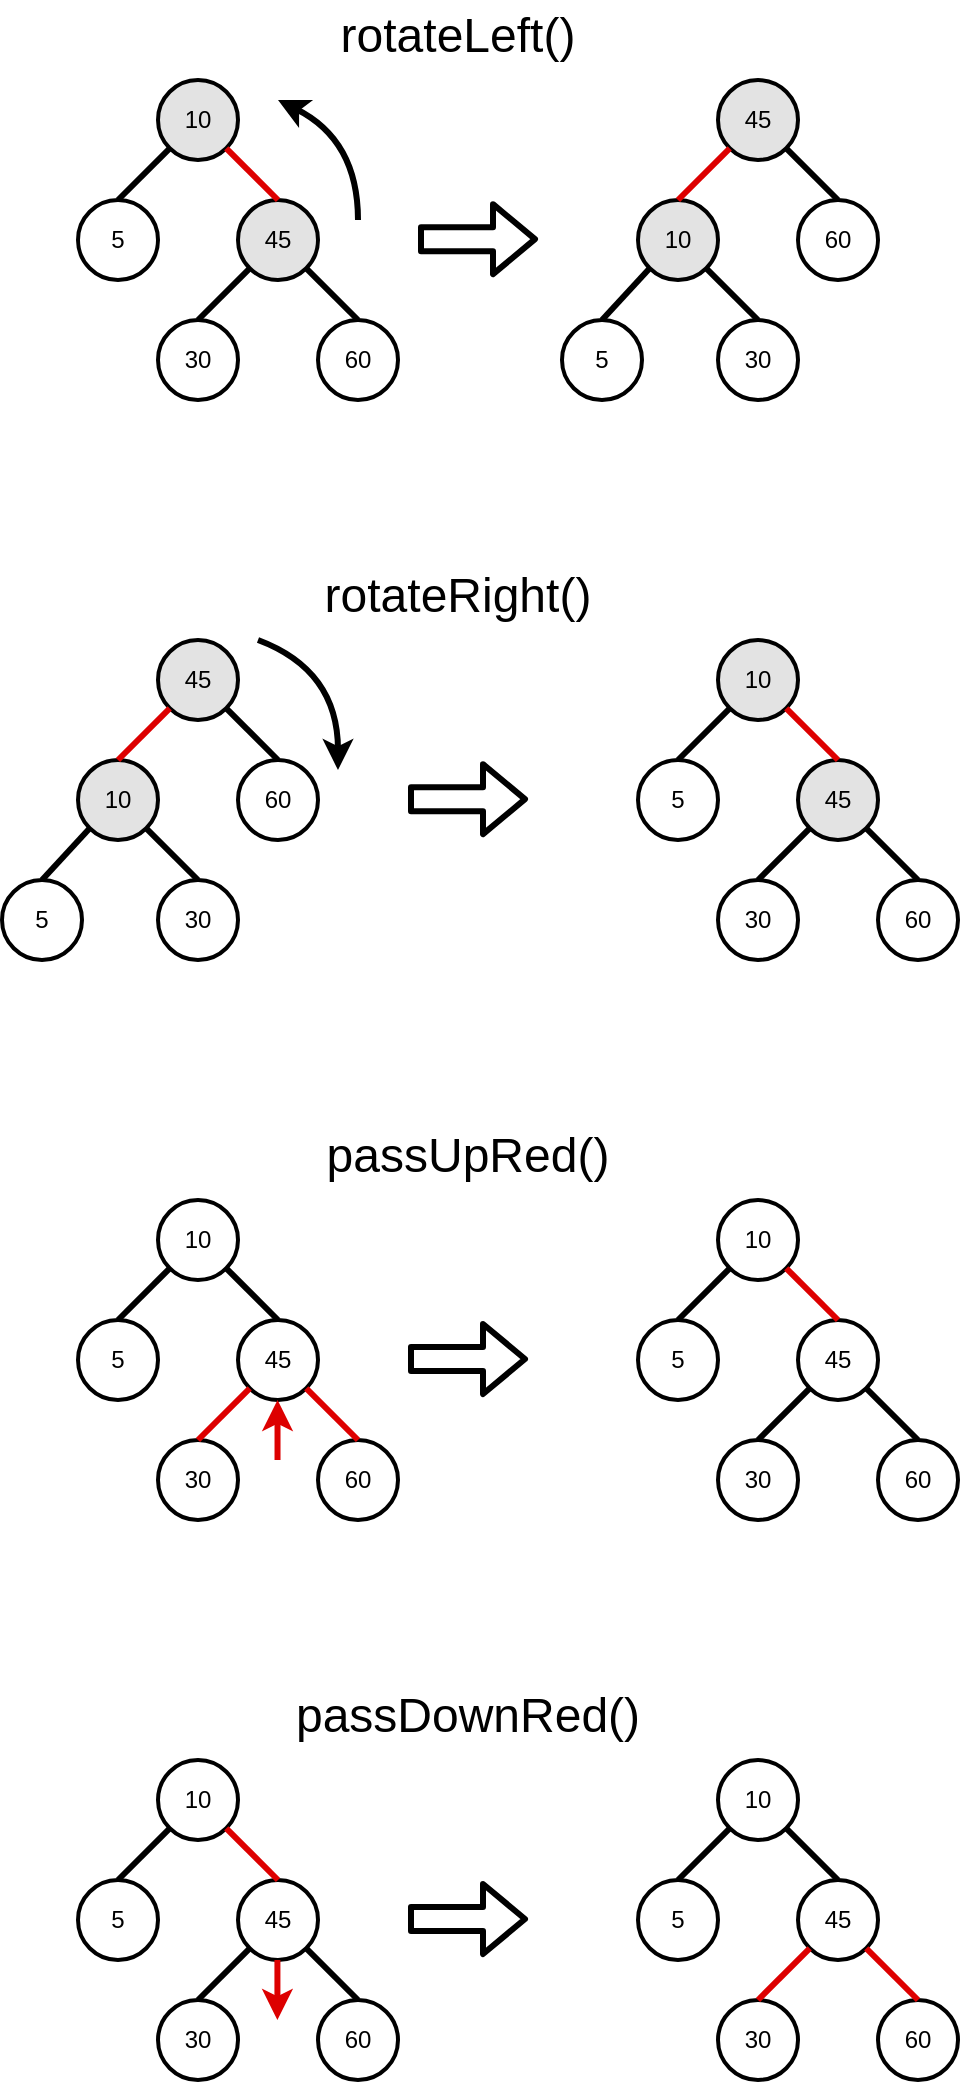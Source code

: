 <mxfile version="13.9.9" type="device"><diagram id="bsQMUrDXSN89u2eMuQvf" name="Page-1"><mxGraphModel dx="813" dy="493" grid="1" gridSize="10" guides="1" tooltips="1" connect="1" arrows="1" fold="1" page="1" pageScale="1" pageWidth="850" pageHeight="1100" math="0" shadow="0"><root><mxCell id="0"/><mxCell id="1" parent="0"/><mxCell id="EYL75GSPshlZBnjYGpsP-1" value="10" style="ellipse;whiteSpace=wrap;html=1;aspect=fixed;strokeWidth=2;fillColor=#E3E3E3;" parent="1" vertex="1"><mxGeometry x="160" y="80" width="40" height="40" as="geometry"/></mxCell><mxCell id="_D7sZopnheiPhnOQ4Zod-1" value="45" style="ellipse;whiteSpace=wrap;html=1;aspect=fixed;strokeWidth=2;fillColor=#E3E3E3;" parent="1" vertex="1"><mxGeometry x="200" y="140" width="40" height="40" as="geometry"/></mxCell><mxCell id="_D7sZopnheiPhnOQ4Zod-2" value="" style="endArrow=none;html=1;exitX=1;exitY=1;exitDx=0;exitDy=0;entryX=0.5;entryY=0;entryDx=0;entryDy=0;endSize=6;startSize=6;jumpSize=6;strokeWidth=3;fillColor=#ffcccc;strokeColor=#DD0000;" parent="1" source="EYL75GSPshlZBnjYGpsP-1" target="_D7sZopnheiPhnOQ4Zod-1" edge="1"><mxGeometry width="50" height="50" relative="1" as="geometry"><mxPoint x="160" y="280" as="sourcePoint"/><mxPoint x="210" y="230" as="targetPoint"/></mxGeometry></mxCell><mxCell id="_D7sZopnheiPhnOQ4Zod-3" value="5" style="ellipse;whiteSpace=wrap;html=1;aspect=fixed;strokeWidth=2;" parent="1" vertex="1"><mxGeometry x="120" y="140" width="40" height="40" as="geometry"/></mxCell><mxCell id="_D7sZopnheiPhnOQ4Zod-4" value="" style="endArrow=none;html=1;exitX=0;exitY=1;exitDx=0;exitDy=0;entryX=0.5;entryY=0;entryDx=0;entryDy=0;endSize=6;startSize=6;jumpSize=6;strokeWidth=3;" parent="1" source="EYL75GSPshlZBnjYGpsP-1" target="_D7sZopnheiPhnOQ4Zod-3" edge="1"><mxGeometry width="50" height="50" relative="1" as="geometry"><mxPoint x="204.142" y="124.142" as="sourcePoint"/><mxPoint x="230" y="150" as="targetPoint"/></mxGeometry></mxCell><mxCell id="_D7sZopnheiPhnOQ4Zod-6" value="60" style="ellipse;whiteSpace=wrap;html=1;aspect=fixed;strokeWidth=2;" parent="1" vertex="1"><mxGeometry x="240" y="200" width="40" height="40" as="geometry"/></mxCell><mxCell id="_D7sZopnheiPhnOQ4Zod-7" value="" style="endArrow=none;html=1;entryX=0.5;entryY=0;entryDx=0;entryDy=0;endSize=6;startSize=6;jumpSize=6;strokeWidth=3;fillColor=#ffcccc;exitX=1;exitY=1;exitDx=0;exitDy=0;" parent="1" source="_D7sZopnheiPhnOQ4Zod-1" target="_D7sZopnheiPhnOQ4Zod-6" edge="1"><mxGeometry width="50" height="50" relative="1" as="geometry"><mxPoint x="280" y="170" as="sourcePoint"/><mxPoint x="250" y="295.86" as="targetPoint"/></mxGeometry></mxCell><mxCell id="_D7sZopnheiPhnOQ4Zod-8" value="30" style="ellipse;whiteSpace=wrap;html=1;aspect=fixed;strokeWidth=2;" parent="1" vertex="1"><mxGeometry x="160" y="200" width="40" height="40" as="geometry"/></mxCell><mxCell id="_D7sZopnheiPhnOQ4Zod-9" value="" style="endArrow=none;html=1;exitX=0;exitY=1;exitDx=0;exitDy=0;entryX=0.5;entryY=0;entryDx=0;entryDy=0;endSize=6;startSize=6;jumpSize=6;strokeWidth=3;" parent="1" source="_D7sZopnheiPhnOQ4Zod-1" target="_D7sZopnheiPhnOQ4Zod-8" edge="1"><mxGeometry width="50" height="50" relative="1" as="geometry"><mxPoint x="205.858" y="180.002" as="sourcePoint"/><mxPoint x="270" y="215.86" as="targetPoint"/></mxGeometry></mxCell><mxCell id="_D7sZopnheiPhnOQ4Zod-10" value="45" style="ellipse;whiteSpace=wrap;html=1;aspect=fixed;strokeWidth=2;fillColor=#E3E3E3;" parent="1" vertex="1"><mxGeometry x="440" y="80" width="40" height="40" as="geometry"/></mxCell><mxCell id="_D7sZopnheiPhnOQ4Zod-11" value="60" style="ellipse;whiteSpace=wrap;html=1;aspect=fixed;strokeWidth=2;" parent="1" vertex="1"><mxGeometry x="480" y="140" width="40" height="40" as="geometry"/></mxCell><mxCell id="_D7sZopnheiPhnOQ4Zod-13" value="10" style="ellipse;whiteSpace=wrap;html=1;aspect=fixed;strokeWidth=2;fillColor=#E3E3E3;" parent="1" vertex="1"><mxGeometry x="400" y="140" width="40" height="40" as="geometry"/></mxCell><mxCell id="_D7sZopnheiPhnOQ4Zod-17" value="30" style="ellipse;whiteSpace=wrap;html=1;aspect=fixed;strokeWidth=2;" parent="1" vertex="1"><mxGeometry x="440" y="200" width="40" height="40" as="geometry"/></mxCell><mxCell id="_D7sZopnheiPhnOQ4Zod-18" value="" style="endArrow=none;html=1;exitX=1;exitY=1;exitDx=0;exitDy=0;entryX=0.5;entryY=0;entryDx=0;entryDy=0;endSize=6;startSize=6;jumpSize=6;strokeWidth=3;" parent="1" source="_D7sZopnheiPhnOQ4Zod-13" target="_D7sZopnheiPhnOQ4Zod-17" edge="1"><mxGeometry width="50" height="50" relative="1" as="geometry"><mxPoint x="485.858" y="180.002" as="sourcePoint"/><mxPoint x="550" y="215.86" as="targetPoint"/></mxGeometry></mxCell><mxCell id="_D7sZopnheiPhnOQ4Zod-19" value="5" style="ellipse;whiteSpace=wrap;html=1;aspect=fixed;strokeWidth=2;" parent="1" vertex="1"><mxGeometry x="362" y="200" width="40" height="40" as="geometry"/></mxCell><mxCell id="_D7sZopnheiPhnOQ4Zod-20" value="" style="endArrow=none;html=1;entryX=0.5;entryY=0;entryDx=0;entryDy=0;endSize=6;startSize=6;jumpSize=6;strokeWidth=3;exitX=0;exitY=1;exitDx=0;exitDy=0;" parent="1" source="_D7sZopnheiPhnOQ4Zod-13" target="_D7sZopnheiPhnOQ4Zod-19" edge="1"><mxGeometry width="50" height="50" relative="1" as="geometry"><mxPoint x="400" y="174" as="sourcePoint"/><mxPoint x="472" y="210" as="targetPoint"/></mxGeometry></mxCell><mxCell id="_D7sZopnheiPhnOQ4Zod-21" value="" style="endArrow=none;html=1;exitX=1;exitY=1;exitDx=0;exitDy=0;entryX=0.5;entryY=0;entryDx=0;entryDy=0;endSize=6;startSize=6;jumpSize=6;strokeWidth=3;" parent="1" source="_D7sZopnheiPhnOQ4Zod-10" target="_D7sZopnheiPhnOQ4Zod-11" edge="1"><mxGeometry width="50" height="50" relative="1" as="geometry"><mxPoint x="444.142" y="184.142" as="sourcePoint"/><mxPoint x="470" y="210" as="targetPoint"/></mxGeometry></mxCell><mxCell id="_D7sZopnheiPhnOQ4Zod-23" value="" style="endArrow=none;html=1;exitX=0;exitY=1;exitDx=0;exitDy=0;entryX=0.5;entryY=0;entryDx=0;entryDy=0;endSize=6;startSize=6;jumpSize=6;strokeWidth=3;fillColor=#ffcccc;strokeColor=#DD0000;" parent="1" source="_D7sZopnheiPhnOQ4Zod-10" target="_D7sZopnheiPhnOQ4Zod-13" edge="1"><mxGeometry width="50" height="50" relative="1" as="geometry"><mxPoint x="350.002" y="70.002" as="sourcePoint"/><mxPoint x="375.86" y="95.86" as="targetPoint"/></mxGeometry></mxCell><mxCell id="_D7sZopnheiPhnOQ4Zod-24" value="" style="shape=flexArrow;endArrow=classic;html=1;strokeColor=#000000;strokeWidth=3;" parent="1" edge="1"><mxGeometry width="50" height="50" relative="1" as="geometry"><mxPoint x="290" y="159.58" as="sourcePoint"/><mxPoint x="350" y="159.58" as="targetPoint"/></mxGeometry></mxCell><mxCell id="_D7sZopnheiPhnOQ4Zod-25" value="" style="curved=1;endArrow=classic;html=1;strokeColor=#000000;strokeWidth=3;" parent="1" edge="1"><mxGeometry width="50" height="50" relative="1" as="geometry"><mxPoint x="260" y="150" as="sourcePoint"/><mxPoint x="220" y="90" as="targetPoint"/><Array as="points"><mxPoint x="260" y="110"/></Array></mxGeometry></mxCell><mxCell id="_D7sZopnheiPhnOQ4Zod-27" value="&lt;font style=&quot;font-size: 24px&quot;&gt;rotateLeft()&lt;/font&gt;" style="text;html=1;fillColor=none;align=center;verticalAlign=middle;whiteSpace=wrap;rounded=0;strokeWidth=1;" parent="1" vertex="1"><mxGeometry x="240" y="40" width="140" height="35" as="geometry"/></mxCell><mxCell id="_D7sZopnheiPhnOQ4Zod-28" value="45" style="ellipse;whiteSpace=wrap;html=1;aspect=fixed;strokeWidth=2;fillColor=#E3E3E3;" parent="1" vertex="1"><mxGeometry x="160" y="360" width="40" height="40" as="geometry"/></mxCell><mxCell id="_D7sZopnheiPhnOQ4Zod-29" value="60" style="ellipse;whiteSpace=wrap;html=1;aspect=fixed;strokeWidth=2;" parent="1" vertex="1"><mxGeometry x="200" y="420" width="40" height="40" as="geometry"/></mxCell><mxCell id="_D7sZopnheiPhnOQ4Zod-30" value="10" style="ellipse;whiteSpace=wrap;html=1;aspect=fixed;strokeWidth=2;fillColor=#E3E3E3;" parent="1" vertex="1"><mxGeometry x="120" y="420" width="40" height="40" as="geometry"/></mxCell><mxCell id="_D7sZopnheiPhnOQ4Zod-31" value="30" style="ellipse;whiteSpace=wrap;html=1;aspect=fixed;strokeWidth=2;" parent="1" vertex="1"><mxGeometry x="160" y="480" width="40" height="40" as="geometry"/></mxCell><mxCell id="_D7sZopnheiPhnOQ4Zod-32" value="" style="endArrow=none;html=1;exitX=1;exitY=1;exitDx=0;exitDy=0;entryX=0.5;entryY=0;entryDx=0;entryDy=0;endSize=6;startSize=6;jumpSize=6;strokeWidth=3;" parent="1" source="_D7sZopnheiPhnOQ4Zod-30" target="_D7sZopnheiPhnOQ4Zod-31" edge="1"><mxGeometry width="50" height="50" relative="1" as="geometry"><mxPoint x="205.858" y="460.002" as="sourcePoint"/><mxPoint x="270" y="495.86" as="targetPoint"/></mxGeometry></mxCell><mxCell id="_D7sZopnheiPhnOQ4Zod-33" value="5" style="ellipse;whiteSpace=wrap;html=1;aspect=fixed;strokeWidth=2;" parent="1" vertex="1"><mxGeometry x="82" y="480" width="40" height="40" as="geometry"/></mxCell><mxCell id="_D7sZopnheiPhnOQ4Zod-34" value="" style="endArrow=none;html=1;entryX=0.5;entryY=0;entryDx=0;entryDy=0;endSize=6;startSize=6;jumpSize=6;strokeWidth=3;exitX=0;exitY=1;exitDx=0;exitDy=0;" parent="1" source="_D7sZopnheiPhnOQ4Zod-30" target="_D7sZopnheiPhnOQ4Zod-33" edge="1"><mxGeometry width="50" height="50" relative="1" as="geometry"><mxPoint x="120" y="454" as="sourcePoint"/><mxPoint x="192" y="490" as="targetPoint"/></mxGeometry></mxCell><mxCell id="_D7sZopnheiPhnOQ4Zod-35" value="" style="endArrow=none;html=1;exitX=1;exitY=1;exitDx=0;exitDy=0;entryX=0.5;entryY=0;entryDx=0;entryDy=0;endSize=6;startSize=6;jumpSize=6;strokeWidth=3;" parent="1" source="_D7sZopnheiPhnOQ4Zod-28" target="_D7sZopnheiPhnOQ4Zod-29" edge="1"><mxGeometry width="50" height="50" relative="1" as="geometry"><mxPoint x="164.142" y="464.142" as="sourcePoint"/><mxPoint x="190" y="490" as="targetPoint"/></mxGeometry></mxCell><mxCell id="_D7sZopnheiPhnOQ4Zod-36" value="" style="endArrow=none;html=1;exitX=0;exitY=1;exitDx=0;exitDy=0;entryX=0.5;entryY=0;entryDx=0;entryDy=0;endSize=6;startSize=6;jumpSize=6;strokeWidth=3;fillColor=#ffcccc;strokeColor=#DD0000;" parent="1" source="_D7sZopnheiPhnOQ4Zod-28" target="_D7sZopnheiPhnOQ4Zod-30" edge="1"><mxGeometry width="50" height="50" relative="1" as="geometry"><mxPoint x="70.002" y="350.002" as="sourcePoint"/><mxPoint x="95.86" y="375.86" as="targetPoint"/></mxGeometry></mxCell><mxCell id="_D7sZopnheiPhnOQ4Zod-37" value="" style="curved=1;endArrow=classic;html=1;strokeColor=#000000;strokeWidth=3;" parent="1" edge="1"><mxGeometry width="50" height="50" relative="1" as="geometry"><mxPoint x="210" y="360" as="sourcePoint"/><mxPoint x="250" y="425" as="targetPoint"/><Array as="points"><mxPoint x="250" y="375"/></Array></mxGeometry></mxCell><mxCell id="_D7sZopnheiPhnOQ4Zod-38" value="&lt;font style=&quot;font-size: 24px&quot;&gt;rotateRight()&lt;/font&gt;" style="text;html=1;fillColor=none;align=center;verticalAlign=middle;whiteSpace=wrap;rounded=0;strokeWidth=1;" parent="1" vertex="1"><mxGeometry x="240" y="320" width="140" height="35" as="geometry"/></mxCell><mxCell id="_D7sZopnheiPhnOQ4Zod-39" value="" style="shape=flexArrow;endArrow=classic;html=1;strokeColor=#000000;strokeWidth=3;" parent="1" edge="1"><mxGeometry width="50" height="50" relative="1" as="geometry"><mxPoint x="285" y="439.58" as="sourcePoint"/><mxPoint x="345" y="439.58" as="targetPoint"/></mxGeometry></mxCell><mxCell id="_D7sZopnheiPhnOQ4Zod-40" value="10" style="ellipse;whiteSpace=wrap;html=1;aspect=fixed;strokeWidth=2;fillColor=#E3E3E3;" parent="1" vertex="1"><mxGeometry x="440" y="360" width="40" height="40" as="geometry"/></mxCell><mxCell id="_D7sZopnheiPhnOQ4Zod-41" value="45" style="ellipse;whiteSpace=wrap;html=1;aspect=fixed;strokeWidth=2;fillColor=#E3E3E3;" parent="1" vertex="1"><mxGeometry x="480" y="420" width="40" height="40" as="geometry"/></mxCell><mxCell id="_D7sZopnheiPhnOQ4Zod-42" value="" style="endArrow=none;html=1;exitX=1;exitY=1;exitDx=0;exitDy=0;entryX=0.5;entryY=0;entryDx=0;entryDy=0;endSize=6;startSize=6;jumpSize=6;strokeWidth=3;fillColor=#ffcccc;strokeColor=#DD0000;" parent="1" source="_D7sZopnheiPhnOQ4Zod-40" target="_D7sZopnheiPhnOQ4Zod-41" edge="1"><mxGeometry width="50" height="50" relative="1" as="geometry"><mxPoint x="440" y="560" as="sourcePoint"/><mxPoint x="490" y="510" as="targetPoint"/></mxGeometry></mxCell><mxCell id="_D7sZopnheiPhnOQ4Zod-43" value="5" style="ellipse;whiteSpace=wrap;html=1;aspect=fixed;strokeWidth=2;" parent="1" vertex="1"><mxGeometry x="400" y="420" width="40" height="40" as="geometry"/></mxCell><mxCell id="_D7sZopnheiPhnOQ4Zod-44" value="" style="endArrow=none;html=1;exitX=0;exitY=1;exitDx=0;exitDy=0;entryX=0.5;entryY=0;entryDx=0;entryDy=0;endSize=6;startSize=6;jumpSize=6;strokeWidth=3;" parent="1" source="_D7sZopnheiPhnOQ4Zod-40" target="_D7sZopnheiPhnOQ4Zod-43" edge="1"><mxGeometry width="50" height="50" relative="1" as="geometry"><mxPoint x="484.142" y="404.142" as="sourcePoint"/><mxPoint x="510" y="430" as="targetPoint"/></mxGeometry></mxCell><mxCell id="_D7sZopnheiPhnOQ4Zod-45" value="60" style="ellipse;whiteSpace=wrap;html=1;aspect=fixed;strokeWidth=2;" parent="1" vertex="1"><mxGeometry x="520" y="480" width="40" height="40" as="geometry"/></mxCell><mxCell id="_D7sZopnheiPhnOQ4Zod-46" value="" style="endArrow=none;html=1;entryX=0.5;entryY=0;entryDx=0;entryDy=0;endSize=6;startSize=6;jumpSize=6;strokeWidth=3;fillColor=#ffcccc;exitX=1;exitY=1;exitDx=0;exitDy=0;" parent="1" source="_D7sZopnheiPhnOQ4Zod-41" target="_D7sZopnheiPhnOQ4Zod-45" edge="1"><mxGeometry width="50" height="50" relative="1" as="geometry"><mxPoint x="560" y="450" as="sourcePoint"/><mxPoint x="530" y="575.86" as="targetPoint"/></mxGeometry></mxCell><mxCell id="_D7sZopnheiPhnOQ4Zod-47" value="30" style="ellipse;whiteSpace=wrap;html=1;aspect=fixed;strokeWidth=2;" parent="1" vertex="1"><mxGeometry x="440" y="480" width="40" height="40" as="geometry"/></mxCell><mxCell id="_D7sZopnheiPhnOQ4Zod-48" value="" style="endArrow=none;html=1;exitX=0;exitY=1;exitDx=0;exitDy=0;entryX=0.5;entryY=0;entryDx=0;entryDy=0;endSize=6;startSize=6;jumpSize=6;strokeWidth=3;" parent="1" source="_D7sZopnheiPhnOQ4Zod-41" target="_D7sZopnheiPhnOQ4Zod-47" edge="1"><mxGeometry width="50" height="50" relative="1" as="geometry"><mxPoint x="485.858" y="460.002" as="sourcePoint"/><mxPoint x="550" y="495.86" as="targetPoint"/></mxGeometry></mxCell><mxCell id="_D7sZopnheiPhnOQ4Zod-70" value="&lt;font style=&quot;font-size: 24px&quot;&gt;passUpRed()&lt;/font&gt;" style="text;html=1;fillColor=none;align=center;verticalAlign=middle;whiteSpace=wrap;rounded=0;strokeWidth=1;" parent="1" vertex="1"><mxGeometry x="240" y="600" width="150" height="35" as="geometry"/></mxCell><mxCell id="_D7sZopnheiPhnOQ4Zod-81" value="10" style="ellipse;whiteSpace=wrap;html=1;aspect=fixed;strokeWidth=2;fillColor=#FFFFFF;" parent="1" vertex="1"><mxGeometry x="160" y="640" width="40" height="40" as="geometry"/></mxCell><mxCell id="_D7sZopnheiPhnOQ4Zod-82" value="45" style="ellipse;whiteSpace=wrap;html=1;aspect=fixed;strokeWidth=2;fillColor=#FFFFFF;" parent="1" vertex="1"><mxGeometry x="200" y="700" width="40" height="40" as="geometry"/></mxCell><mxCell id="_D7sZopnheiPhnOQ4Zod-83" value="" style="endArrow=none;html=1;exitX=1;exitY=1;exitDx=0;exitDy=0;entryX=0.5;entryY=0;entryDx=0;entryDy=0;endSize=6;startSize=6;jumpSize=6;strokeWidth=3;fillColor=#ffcccc;" parent="1" source="_D7sZopnheiPhnOQ4Zod-81" target="_D7sZopnheiPhnOQ4Zod-82" edge="1"><mxGeometry width="50" height="50" relative="1" as="geometry"><mxPoint x="160" y="840" as="sourcePoint"/><mxPoint x="210" y="790" as="targetPoint"/></mxGeometry></mxCell><mxCell id="_D7sZopnheiPhnOQ4Zod-84" value="5" style="ellipse;whiteSpace=wrap;html=1;aspect=fixed;strokeWidth=2;" parent="1" vertex="1"><mxGeometry x="120" y="700" width="40" height="40" as="geometry"/></mxCell><mxCell id="_D7sZopnheiPhnOQ4Zod-85" value="" style="endArrow=none;html=1;exitX=0;exitY=1;exitDx=0;exitDy=0;entryX=0.5;entryY=0;entryDx=0;entryDy=0;endSize=6;startSize=6;jumpSize=6;strokeWidth=3;" parent="1" source="_D7sZopnheiPhnOQ4Zod-81" target="_D7sZopnheiPhnOQ4Zod-84" edge="1"><mxGeometry width="50" height="50" relative="1" as="geometry"><mxPoint x="204.142" y="684.142" as="sourcePoint"/><mxPoint x="230" y="710" as="targetPoint"/></mxGeometry></mxCell><mxCell id="_D7sZopnheiPhnOQ4Zod-86" value="60" style="ellipse;whiteSpace=wrap;html=1;aspect=fixed;strokeWidth=2;" parent="1" vertex="1"><mxGeometry x="240" y="760" width="40" height="40" as="geometry"/></mxCell><mxCell id="_D7sZopnheiPhnOQ4Zod-87" value="" style="endArrow=none;html=1;entryX=0.5;entryY=0;entryDx=0;entryDy=0;endSize=6;startSize=6;jumpSize=6;strokeWidth=3;fillColor=#ffcccc;exitX=1;exitY=1;exitDx=0;exitDy=0;strokeColor=#DD0000;" parent="1" source="_D7sZopnheiPhnOQ4Zod-82" target="_D7sZopnheiPhnOQ4Zod-86" edge="1"><mxGeometry width="50" height="50" relative="1" as="geometry"><mxPoint x="280" y="730" as="sourcePoint"/><mxPoint x="250" y="855.86" as="targetPoint"/></mxGeometry></mxCell><mxCell id="_D7sZopnheiPhnOQ4Zod-88" value="30" style="ellipse;whiteSpace=wrap;html=1;aspect=fixed;strokeWidth=2;" parent="1" vertex="1"><mxGeometry x="160" y="760" width="40" height="40" as="geometry"/></mxCell><mxCell id="_D7sZopnheiPhnOQ4Zod-89" value="" style="endArrow=none;html=1;exitX=0;exitY=1;exitDx=0;exitDy=0;entryX=0.5;entryY=0;entryDx=0;entryDy=0;endSize=6;startSize=6;jumpSize=6;strokeWidth=3;strokeColor=#DD0000;" parent="1" source="_D7sZopnheiPhnOQ4Zod-82" target="_D7sZopnheiPhnOQ4Zod-88" edge="1"><mxGeometry width="50" height="50" relative="1" as="geometry"><mxPoint x="205.858" y="740.002" as="sourcePoint"/><mxPoint x="270" y="775.86" as="targetPoint"/></mxGeometry></mxCell><mxCell id="_D7sZopnheiPhnOQ4Zod-91" value="" style="shape=flexArrow;endArrow=classic;html=1;strokeColor=#000000;strokeWidth=3;" parent="1" edge="1"><mxGeometry width="50" height="50" relative="1" as="geometry"><mxPoint x="285" y="719.5" as="sourcePoint"/><mxPoint x="345" y="719.5" as="targetPoint"/></mxGeometry></mxCell><mxCell id="_D7sZopnheiPhnOQ4Zod-92" value="10" style="ellipse;whiteSpace=wrap;html=1;aspect=fixed;strokeWidth=2;fillColor=#FFFFFF;" parent="1" vertex="1"><mxGeometry x="440" y="640" width="40" height="40" as="geometry"/></mxCell><mxCell id="_D7sZopnheiPhnOQ4Zod-93" value="45" style="ellipse;whiteSpace=wrap;html=1;aspect=fixed;strokeWidth=2;fillColor=#FFFFFF;" parent="1" vertex="1"><mxGeometry x="480" y="700" width="40" height="40" as="geometry"/></mxCell><mxCell id="_D7sZopnheiPhnOQ4Zod-94" value="" style="endArrow=none;html=1;exitX=1;exitY=1;exitDx=0;exitDy=0;entryX=0.5;entryY=0;entryDx=0;entryDy=0;endSize=6;startSize=6;jumpSize=6;strokeWidth=3;fillColor=#ffcccc;strokeColor=#DD0000;" parent="1" source="_D7sZopnheiPhnOQ4Zod-92" target="_D7sZopnheiPhnOQ4Zod-93" edge="1"><mxGeometry width="50" height="50" relative="1" as="geometry"><mxPoint x="440" y="840" as="sourcePoint"/><mxPoint x="490" y="790" as="targetPoint"/></mxGeometry></mxCell><mxCell id="_D7sZopnheiPhnOQ4Zod-95" value="5" style="ellipse;whiteSpace=wrap;html=1;aspect=fixed;strokeWidth=2;" parent="1" vertex="1"><mxGeometry x="400" y="700" width="40" height="40" as="geometry"/></mxCell><mxCell id="_D7sZopnheiPhnOQ4Zod-96" value="" style="endArrow=none;html=1;exitX=0;exitY=1;exitDx=0;exitDy=0;entryX=0.5;entryY=0;entryDx=0;entryDy=0;endSize=6;startSize=6;jumpSize=6;strokeWidth=3;" parent="1" source="_D7sZopnheiPhnOQ4Zod-92" target="_D7sZopnheiPhnOQ4Zod-95" edge="1"><mxGeometry width="50" height="50" relative="1" as="geometry"><mxPoint x="484.142" y="684.142" as="sourcePoint"/><mxPoint x="510" y="710" as="targetPoint"/></mxGeometry></mxCell><mxCell id="_D7sZopnheiPhnOQ4Zod-97" value="60" style="ellipse;whiteSpace=wrap;html=1;aspect=fixed;strokeWidth=2;" parent="1" vertex="1"><mxGeometry x="520" y="760" width="40" height="40" as="geometry"/></mxCell><mxCell id="_D7sZopnheiPhnOQ4Zod-98" value="" style="endArrow=none;html=1;entryX=0.5;entryY=0;entryDx=0;entryDy=0;endSize=6;startSize=6;jumpSize=6;strokeWidth=3;fillColor=#ffcccc;exitX=1;exitY=1;exitDx=0;exitDy=0;" parent="1" source="_D7sZopnheiPhnOQ4Zod-93" target="_D7sZopnheiPhnOQ4Zod-97" edge="1"><mxGeometry width="50" height="50" relative="1" as="geometry"><mxPoint x="560" y="730" as="sourcePoint"/><mxPoint x="530" y="855.86" as="targetPoint"/></mxGeometry></mxCell><mxCell id="_D7sZopnheiPhnOQ4Zod-99" value="30" style="ellipse;whiteSpace=wrap;html=1;aspect=fixed;strokeWidth=2;" parent="1" vertex="1"><mxGeometry x="440" y="760" width="40" height="40" as="geometry"/></mxCell><mxCell id="_D7sZopnheiPhnOQ4Zod-100" value="" style="endArrow=none;html=1;exitX=0;exitY=1;exitDx=0;exitDy=0;entryX=0.5;entryY=0;entryDx=0;entryDy=0;endSize=6;startSize=6;jumpSize=6;strokeWidth=3;" parent="1" source="_D7sZopnheiPhnOQ4Zod-93" target="_D7sZopnheiPhnOQ4Zod-99" edge="1"><mxGeometry width="50" height="50" relative="1" as="geometry"><mxPoint x="485.858" y="740.002" as="sourcePoint"/><mxPoint x="550" y="775.86" as="targetPoint"/></mxGeometry></mxCell><mxCell id="2RO5D9wvi5WYJpWH8rsm-3" value="" style="endArrow=classic;html=1;strokeWidth=3;strokeColor=#DD0000;" parent="1" edge="1"><mxGeometry width="50" height="50" relative="1" as="geometry"><mxPoint x="219.76" y="770" as="sourcePoint"/><mxPoint x="219.76" y="740" as="targetPoint"/></mxGeometry></mxCell><mxCell id="TVeufXR7767L6ervuPQB-1" value="&lt;font style=&quot;font-size: 24px&quot;&gt;passDownRed()&lt;/font&gt;" style="text;html=1;fillColor=none;align=center;verticalAlign=middle;whiteSpace=wrap;rounded=0;strokeWidth=1;" vertex="1" parent="1"><mxGeometry x="240" y="880" width="150" height="35" as="geometry"/></mxCell><mxCell id="TVeufXR7767L6ervuPQB-2" value="10" style="ellipse;whiteSpace=wrap;html=1;aspect=fixed;strokeWidth=2;fillColor=#FFFFFF;" vertex="1" parent="1"><mxGeometry x="160" y="920" width="40" height="40" as="geometry"/></mxCell><mxCell id="TVeufXR7767L6ervuPQB-3" value="45" style="ellipse;whiteSpace=wrap;html=1;aspect=fixed;strokeWidth=2;fillColor=#FFFFFF;" vertex="1" parent="1"><mxGeometry x="200" y="980" width="40" height="40" as="geometry"/></mxCell><mxCell id="TVeufXR7767L6ervuPQB-4" value="" style="endArrow=none;html=1;exitX=1;exitY=1;exitDx=0;exitDy=0;entryX=0.5;entryY=0;entryDx=0;entryDy=0;endSize=6;startSize=6;jumpSize=6;strokeWidth=3;fillColor=#ffcccc;strokeColor=#DD0000;" edge="1" parent="1" source="TVeufXR7767L6ervuPQB-2" target="TVeufXR7767L6ervuPQB-3"><mxGeometry width="50" height="50" relative="1" as="geometry"><mxPoint x="160" y="1120" as="sourcePoint"/><mxPoint x="210" y="1070" as="targetPoint"/></mxGeometry></mxCell><mxCell id="TVeufXR7767L6ervuPQB-5" value="5" style="ellipse;whiteSpace=wrap;html=1;aspect=fixed;strokeWidth=2;" vertex="1" parent="1"><mxGeometry x="120" y="980" width="40" height="40" as="geometry"/></mxCell><mxCell id="TVeufXR7767L6ervuPQB-6" value="" style="endArrow=none;html=1;exitX=0;exitY=1;exitDx=0;exitDy=0;entryX=0.5;entryY=0;entryDx=0;entryDy=0;endSize=6;startSize=6;jumpSize=6;strokeWidth=3;" edge="1" parent="1" source="TVeufXR7767L6ervuPQB-2" target="TVeufXR7767L6ervuPQB-5"><mxGeometry width="50" height="50" relative="1" as="geometry"><mxPoint x="204.142" y="964.142" as="sourcePoint"/><mxPoint x="230" y="990" as="targetPoint"/></mxGeometry></mxCell><mxCell id="TVeufXR7767L6ervuPQB-7" value="60" style="ellipse;whiteSpace=wrap;html=1;aspect=fixed;strokeWidth=2;" vertex="1" parent="1"><mxGeometry x="240" y="1040" width="40" height="40" as="geometry"/></mxCell><mxCell id="TVeufXR7767L6ervuPQB-8" value="" style="endArrow=none;html=1;entryX=0.5;entryY=0;entryDx=0;entryDy=0;endSize=6;startSize=6;jumpSize=6;strokeWidth=3;fillColor=#ffcccc;exitX=1;exitY=1;exitDx=0;exitDy=0;" edge="1" parent="1" source="TVeufXR7767L6ervuPQB-3" target="TVeufXR7767L6ervuPQB-7"><mxGeometry width="50" height="50" relative="1" as="geometry"><mxPoint x="280" y="1010" as="sourcePoint"/><mxPoint x="250" y="1135.86" as="targetPoint"/></mxGeometry></mxCell><mxCell id="TVeufXR7767L6ervuPQB-9" value="30" style="ellipse;whiteSpace=wrap;html=1;aspect=fixed;strokeWidth=2;" vertex="1" parent="1"><mxGeometry x="160" y="1040" width="40" height="40" as="geometry"/></mxCell><mxCell id="TVeufXR7767L6ervuPQB-10" value="" style="endArrow=none;html=1;exitX=0;exitY=1;exitDx=0;exitDy=0;entryX=0.5;entryY=0;entryDx=0;entryDy=0;endSize=6;startSize=6;jumpSize=6;strokeWidth=3;" edge="1" parent="1" source="TVeufXR7767L6ervuPQB-3" target="TVeufXR7767L6ervuPQB-9"><mxGeometry width="50" height="50" relative="1" as="geometry"><mxPoint x="205.858" y="1020.002" as="sourcePoint"/><mxPoint x="270" y="1055.86" as="targetPoint"/></mxGeometry></mxCell><mxCell id="TVeufXR7767L6ervuPQB-11" value="" style="shape=flexArrow;endArrow=classic;html=1;strokeColor=#000000;strokeWidth=3;" edge="1" parent="1"><mxGeometry width="50" height="50" relative="1" as="geometry"><mxPoint x="285" y="999.5" as="sourcePoint"/><mxPoint x="345" y="999.5" as="targetPoint"/></mxGeometry></mxCell><mxCell id="TVeufXR7767L6ervuPQB-12" value="10" style="ellipse;whiteSpace=wrap;html=1;aspect=fixed;strokeWidth=2;fillColor=#FFFFFF;" vertex="1" parent="1"><mxGeometry x="440" y="920" width="40" height="40" as="geometry"/></mxCell><mxCell id="TVeufXR7767L6ervuPQB-13" value="45" style="ellipse;whiteSpace=wrap;html=1;aspect=fixed;strokeWidth=2;fillColor=#FFFFFF;" vertex="1" parent="1"><mxGeometry x="480" y="980" width="40" height="40" as="geometry"/></mxCell><mxCell id="TVeufXR7767L6ervuPQB-14" value="" style="endArrow=none;html=1;exitX=1;exitY=1;exitDx=0;exitDy=0;entryX=0.5;entryY=0;entryDx=0;entryDy=0;endSize=6;startSize=6;jumpSize=6;strokeWidth=3;fillColor=#ffcccc;" edge="1" parent="1" source="TVeufXR7767L6ervuPQB-12" target="TVeufXR7767L6ervuPQB-13"><mxGeometry width="50" height="50" relative="1" as="geometry"><mxPoint x="440" y="1120" as="sourcePoint"/><mxPoint x="490" y="1070" as="targetPoint"/></mxGeometry></mxCell><mxCell id="TVeufXR7767L6ervuPQB-15" value="5" style="ellipse;whiteSpace=wrap;html=1;aspect=fixed;strokeWidth=2;" vertex="1" parent="1"><mxGeometry x="400" y="980" width="40" height="40" as="geometry"/></mxCell><mxCell id="TVeufXR7767L6ervuPQB-16" value="" style="endArrow=none;html=1;exitX=0;exitY=1;exitDx=0;exitDy=0;entryX=0.5;entryY=0;entryDx=0;entryDy=0;endSize=6;startSize=6;jumpSize=6;strokeWidth=3;" edge="1" parent="1" source="TVeufXR7767L6ervuPQB-12" target="TVeufXR7767L6ervuPQB-15"><mxGeometry width="50" height="50" relative="1" as="geometry"><mxPoint x="484.142" y="964.142" as="sourcePoint"/><mxPoint x="510" y="990" as="targetPoint"/></mxGeometry></mxCell><mxCell id="TVeufXR7767L6ervuPQB-17" value="60" style="ellipse;whiteSpace=wrap;html=1;aspect=fixed;strokeWidth=2;" vertex="1" parent="1"><mxGeometry x="520" y="1040" width="40" height="40" as="geometry"/></mxCell><mxCell id="TVeufXR7767L6ervuPQB-18" value="" style="endArrow=none;html=1;entryX=0.5;entryY=0;entryDx=0;entryDy=0;endSize=6;startSize=6;jumpSize=6;strokeWidth=3;fillColor=#ffcccc;exitX=1;exitY=1;exitDx=0;exitDy=0;strokeColor=#DD0000;" edge="1" parent="1" source="TVeufXR7767L6ervuPQB-13" target="TVeufXR7767L6ervuPQB-17"><mxGeometry width="50" height="50" relative="1" as="geometry"><mxPoint x="560" y="1010" as="sourcePoint"/><mxPoint x="530" y="1135.86" as="targetPoint"/></mxGeometry></mxCell><mxCell id="TVeufXR7767L6ervuPQB-19" value="30" style="ellipse;whiteSpace=wrap;html=1;aspect=fixed;strokeWidth=2;" vertex="1" parent="1"><mxGeometry x="440" y="1040" width="40" height="40" as="geometry"/></mxCell><mxCell id="TVeufXR7767L6ervuPQB-20" value="" style="endArrow=none;html=1;exitX=0;exitY=1;exitDx=0;exitDy=0;entryX=0.5;entryY=0;entryDx=0;entryDy=0;endSize=6;startSize=6;jumpSize=6;strokeWidth=3;strokeColor=#DD0000;" edge="1" parent="1" source="TVeufXR7767L6ervuPQB-13" target="TVeufXR7767L6ervuPQB-19"><mxGeometry width="50" height="50" relative="1" as="geometry"><mxPoint x="485.858" y="1020.002" as="sourcePoint"/><mxPoint x="550" y="1055.86" as="targetPoint"/></mxGeometry></mxCell><mxCell id="TVeufXR7767L6ervuPQB-22" value="" style="endArrow=classic;html=1;strokeWidth=3;strokeColor=#DD0000;entryX=0.5;entryY=0;entryDx=0;entryDy=0;" edge="1" parent="1"><mxGeometry width="50" height="50" relative="1" as="geometry"><mxPoint x="219.71" y="1020" as="sourcePoint"/><mxPoint x="219.71" y="1050" as="targetPoint"/></mxGeometry></mxCell></root></mxGraphModel></diagram></mxfile>